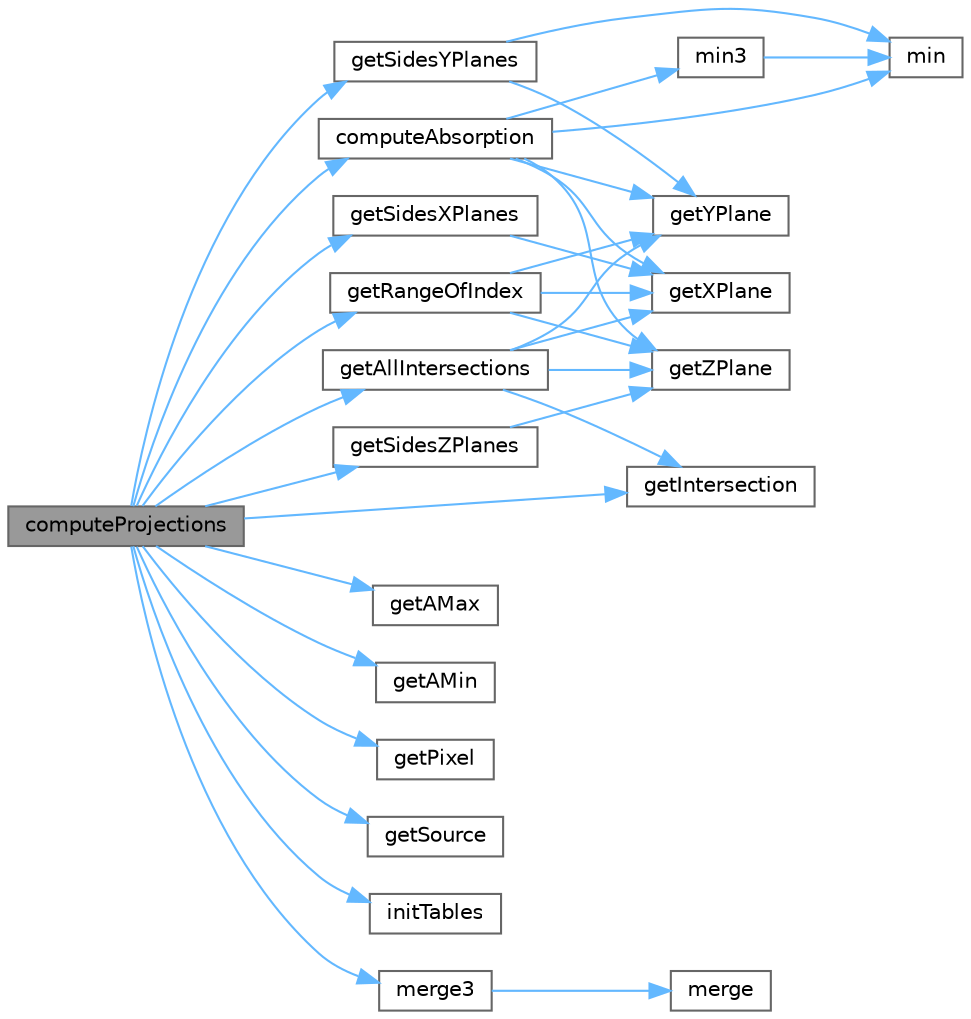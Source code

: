 digraph "computeProjections"
{
 // LATEX_PDF_SIZE
  bgcolor="transparent";
  edge [fontname=Helvetica,fontsize=10,labelfontname=Helvetica,labelfontsize=10];
  node [fontname=Helvetica,fontsize=10,shape=box,height=0.2,width=0.4];
  rankdir="LR";
  Node1 [id="Node000001",label="computeProjections",height=0.2,width=0.4,color="gray40", fillcolor="grey60", style="filled", fontcolor="black",tooltip="Computes the projection of a sub-section of the object into the detector for each source position."];
  Node1 -> Node2 [id="edge1_Node000001_Node000002",color="steelblue1",style="solid",tooltip=" "];
  Node2 [id="Node000002",label="computeAbsorption",height=0.2,width=0.4,color="grey40", fillcolor="white", style="filled",URL="$omp-projection_8c.html#af0caf76e76bd487d95a3eb3ce0ade25f",tooltip="Computes the projection attenuation of the radiological path of a ray."];
  Node2 -> Node3 [id="edge2_Node000002_Node000003",color="steelblue1",style="solid",tooltip=" "];
  Node3 [id="Node000003",label="getXPlane",height=0.2,width=0.4,color="grey40", fillcolor="white", style="filled",URL="$omp-projection_8c.html#ac102667a9825b0e57cc343819a1d7143",tooltip="Computes the coordinate of a plane parallel relative to the YZ plane."];
  Node2 -> Node4 [id="edge3_Node000002_Node000004",color="steelblue1",style="solid",tooltip=" "];
  Node4 [id="Node000004",label="getYPlane",height=0.2,width=0.4,color="grey40", fillcolor="white", style="filled",URL="$omp-projection_8c.html#ac956c9cf71374f10800f6f646cbfd539",tooltip="Computes the coordinate of a plane parallel relative to the XZ plane."];
  Node2 -> Node5 [id="edge4_Node000002_Node000005",color="steelblue1",style="solid",tooltip=" "];
  Node5 [id="Node000005",label="getZPlane",height=0.2,width=0.4,color="grey40", fillcolor="white", style="filled",URL="$omp-projection_8c.html#a9e002b12657825ed4f491fe96ac76186",tooltip="Computes the coordinate of a plane parallel relative to the XY plane."];
  Node2 -> Node6 [id="edge5_Node000002_Node000006",color="steelblue1",style="solid",tooltip=" "];
  Node6 [id="Node000006",label="min",height=0.2,width=0.4,color="grey40", fillcolor="white", style="filled",URL="$omp-projection_8c.html#abd8bbcfabb3ddef2ccaafb9928a37b95",tooltip="Computes the minimum value between a and b."];
  Node2 -> Node7 [id="edge6_Node000002_Node000007",color="steelblue1",style="solid",tooltip=" "];
  Node7 [id="Node000007",label="min3",height=0.2,width=0.4,color="grey40", fillcolor="white", style="filled",URL="$omp-projection_8c.html#a242710ffc6c186821800ab581fc06174",tooltip="Computes the minimum value between a, b and c."];
  Node7 -> Node6 [id="edge7_Node000007_Node000006",color="steelblue1",style="solid",tooltip=" "];
  Node1 -> Node8 [id="edge8_Node000001_Node000008",color="steelblue1",style="solid",tooltip=" "];
  Node8 [id="Node000008",label="getAllIntersections",height=0.2,width=0.4,color="grey40", fillcolor="white", style="filled",URL="$omp-projection_8c.html#aab23497116712e73fd615f6bdaa2766e",tooltip="Computes the coordinates of the planes necessary to compute the intersections with the ray...."];
  Node8 -> Node9 [id="edge9_Node000008_Node000009",color="steelblue1",style="solid",tooltip=" "];
  Node9 [id="Node000009",label="getIntersection",height=0.2,width=0.4,color="grey40", fillcolor="white", style="filled",URL="$omp-projection_8c.html#adaf13d80c79b3cac8b8ee8143dbf4dd6",tooltip="Computes the the intersections between a ray and a set of planes."];
  Node8 -> Node3 [id="edge10_Node000008_Node000003",color="steelblue1",style="solid",tooltip=" "];
  Node8 -> Node4 [id="edge11_Node000008_Node000004",color="steelblue1",style="solid",tooltip=" "];
  Node8 -> Node5 [id="edge12_Node000008_Node000005",color="steelblue1",style="solid",tooltip=" "];
  Node1 -> Node10 [id="edge13_Node000001_Node000010",color="steelblue1",style="solid",tooltip=" "];
  Node10 [id="Node000010",label="getAMax",height=0.2,width=0.4,color="grey40", fillcolor="white", style="filled",URL="$omp-projection_8c.html#aef436783a4bc76a348cf39c942c42d01",tooltip="Computes the maximum parametric value a, representing the last intersection between ray and object."];
  Node1 -> Node11 [id="edge14_Node000001_Node000011",color="steelblue1",style="solid",tooltip=" "];
  Node11 [id="Node000011",label="getAMin",height=0.2,width=0.4,color="grey40", fillcolor="white", style="filled",URL="$omp-projection_8c.html#a73679a64b017a5578d232a5627587c50",tooltip="Computes the minimum parametric value a, representing the fist intersection between ray and object."];
  Node1 -> Node9 [id="edge15_Node000001_Node000009",color="steelblue1",style="solid",tooltip=" "];
  Node1 -> Node12 [id="edge16_Node000001_Node000012",color="steelblue1",style="solid",tooltip=" "];
  Node12 [id="Node000012",label="getPixel",height=0.2,width=0.4,color="grey40", fillcolor="white", style="filled",URL="$omp-projection_8c.html#a2ae47d18f1fb51f2aa28602ddc0c8390",tooltip="Retrieves the cartesian coordinates of a unit of the detector."];
  Node1 -> Node13 [id="edge17_Node000001_Node000013",color="steelblue1",style="solid",tooltip=" "];
  Node13 [id="Node000013",label="getRangeOfIndex",height=0.2,width=0.4,color="grey40", fillcolor="white", style="filled",URL="$omp-projection_8c.html#aa5c9680241b94ef3b5d5dd53bcefe022",tooltip="Retrieves the range of parametric values of the planes."];
  Node13 -> Node3 [id="edge18_Node000013_Node000003",color="steelblue1",style="solid",tooltip=" "];
  Node13 -> Node4 [id="edge19_Node000013_Node000004",color="steelblue1",style="solid",tooltip=" "];
  Node13 -> Node5 [id="edge20_Node000013_Node000005",color="steelblue1",style="solid",tooltip=" "];
  Node1 -> Node14 [id="edge21_Node000001_Node000014",color="steelblue1",style="solid",tooltip=" "];
  Node14 [id="Node000014",label="getSidesXPlanes",height=0.2,width=0.4,color="grey40", fillcolor="white", style="filled",URL="$omp-projection_8c.html#a3faf293b62178da1ea86d1f6dc3e891d",tooltip="Computes a coordinate of the two planes of the object's sides orthogonal to the x axis."];
  Node14 -> Node3 [id="edge22_Node000014_Node000003",color="steelblue1",style="solid",tooltip=" "];
  Node1 -> Node15 [id="edge23_Node000001_Node000015",color="steelblue1",style="solid",tooltip=" "];
  Node15 [id="Node000015",label="getSidesYPlanes",height=0.2,width=0.4,color="grey40", fillcolor="white", style="filled",URL="$omp-projection_8c.html#a04ddea75013aee6a91318a641550c95a",tooltip="Computes a coordinate of the two planes of the object's sides orthogonal to the y axis."];
  Node15 -> Node4 [id="edge24_Node000015_Node000004",color="steelblue1",style="solid",tooltip=" "];
  Node15 -> Node6 [id="edge25_Node000015_Node000006",color="steelblue1",style="solid",tooltip=" "];
  Node1 -> Node16 [id="edge26_Node000001_Node000016",color="steelblue1",style="solid",tooltip=" "];
  Node16 [id="Node000016",label="getSidesZPlanes",height=0.2,width=0.4,color="grey40", fillcolor="white", style="filled",URL="$omp-projection_8c.html#ab468469d53baf0666599c7d93e031449",tooltip="Computes a coordinate of the two planes of the object's sides orthogonal to the z axis."];
  Node16 -> Node5 [id="edge27_Node000016_Node000005",color="steelblue1",style="solid",tooltip=" "];
  Node1 -> Node17 [id="edge28_Node000001_Node000017",color="steelblue1",style="solid",tooltip=" "];
  Node17 [id="Node000017",label="getSource",height=0.2,width=0.4,color="grey40", fillcolor="white", style="filled",URL="$omp-projection_8c.html#a9aaeb5802feab4cd9d5d8fe4ee1d7e06",tooltip="Retrieves the cartesian coordinates of the source."];
  Node1 -> Node18 [id="edge29_Node000001_Node000018",color="steelblue1",style="solid",tooltip=" "];
  Node18 [id="Node000018",label="initTables",height=0.2,width=0.4,color="grey40", fillcolor="white", style="filled",URL="$omp-projection_8c.html#af0d19fe4c3150a7feb2c29081941a6fc",tooltip="Initializes sin and cos tables, with default values for a certain length."];
  Node1 -> Node19 [id="edge30_Node000001_Node000019",color="steelblue1",style="solid",tooltip=" "];
  Node19 [id="Node000019",label="merge3",height=0.2,width=0.4,color="grey40", fillcolor="white", style="filled",URL="$omp-projection_8c.html#ad79f89bbd9169631ffe9fdd39f762492",tooltip="Merges three sorted arrays into one single sorted array."];
  Node19 -> Node20 [id="edge31_Node000019_Node000020",color="steelblue1",style="solid",tooltip=" "];
  Node20 [id="Node000020",label="merge",height=0.2,width=0.4,color="grey40", fillcolor="white", style="filled",URL="$omp-projection_8c.html#ae093475516e0af47d7370aab234e102f",tooltip="Merges two sorted arrays into one single sorted array."];
}
